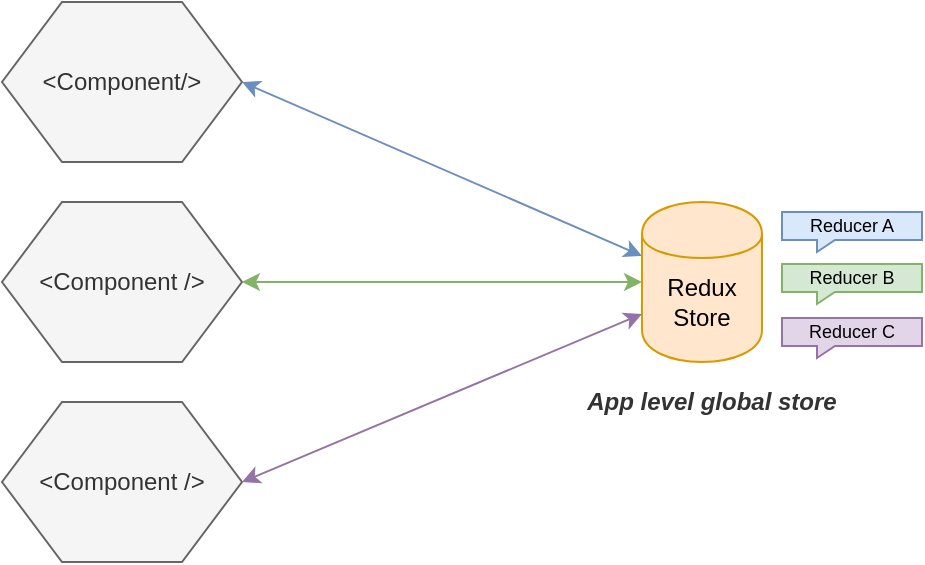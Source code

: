 <mxfile version="12.1.3" type="device" pages="1"><diagram id="HVbpuqEtCQ8jDgoJPjN8" name="Page-1"><mxGraphModel dx="808" dy="446" grid="1" gridSize="10" guides="1" tooltips="1" connect="1" arrows="1" fold="1" page="1" pageScale="1" pageWidth="850" pageHeight="1100" math="0" shadow="0"><root><mxCell id="0"/><mxCell id="1" parent="0"/><mxCell id="PBv7kpJJJQE5sqX7iIhm-1" value="&amp;lt;Component/&amp;gt;" style="shape=hexagon;perimeter=hexagonPerimeter2;whiteSpace=wrap;html=1;fillColor=#f5f5f5;strokeColor=#666666;fontColor=#333333;" vertex="1" parent="1"><mxGeometry x="200" y="230" width="120" height="80" as="geometry"/></mxCell><mxCell id="PBv7kpJJJQE5sqX7iIhm-2" value="&amp;lt;Component /&amp;gt;" style="shape=hexagon;perimeter=hexagonPerimeter2;whiteSpace=wrap;html=1;fillColor=#f5f5f5;strokeColor=#666666;fontColor=#333333;" vertex="1" parent="1"><mxGeometry x="200" y="330" width="120" height="80" as="geometry"/></mxCell><mxCell id="PBv7kpJJJQE5sqX7iIhm-3" value="&amp;lt;Component /&amp;gt;" style="shape=hexagon;perimeter=hexagonPerimeter2;whiteSpace=wrap;html=1;fillColor=#f5f5f5;strokeColor=#666666;fontColor=#333333;" vertex="1" parent="1"><mxGeometry x="200" y="430" width="120" height="80" as="geometry"/></mxCell><mxCell id="PBv7kpJJJQE5sqX7iIhm-4" value="" style="shape=cylinder;whiteSpace=wrap;html=1;boundedLbl=1;backgroundOutline=1;fillColor=#ffe6cc;strokeColor=#d79b00;" vertex="1" parent="1"><mxGeometry x="520" y="330" width="60" height="80" as="geometry"/></mxCell><mxCell id="PBv7kpJJJQE5sqX7iIhm-5" value="" style="endArrow=classic;startArrow=classic;html=1;fillColor=#dae8fc;strokeColor=#6c8ebf;exitX=1;exitY=0.5;exitDx=0;exitDy=0;" edge="1" parent="1" source="PBv7kpJJJQE5sqX7iIhm-1" target="PBv7kpJJJQE5sqX7iIhm-4"><mxGeometry width="50" height="50" relative="1" as="geometry"><mxPoint x="320" y="280" as="sourcePoint"/><mxPoint x="370" y="230" as="targetPoint"/></mxGeometry></mxCell><mxCell id="PBv7kpJJJQE5sqX7iIhm-6" value="" style="endArrow=classic;startArrow=classic;html=1;fillColor=#e1d5e7;strokeColor=#9673a6;entryX=0;entryY=0.7;entryDx=0;entryDy=0;" edge="1" parent="1" target="PBv7kpJJJQE5sqX7iIhm-4"><mxGeometry width="50" height="50" relative="1" as="geometry"><mxPoint x="320" y="470" as="sourcePoint"/><mxPoint x="520" y="548.261" as="targetPoint"/></mxGeometry></mxCell><mxCell id="PBv7kpJJJQE5sqX7iIhm-7" value="" style="endArrow=classic;startArrow=classic;html=1;fillColor=#d5e8d4;strokeColor=#82b366;entryX=0;entryY=0.5;entryDx=0;entryDy=0;" edge="1" parent="1" target="PBv7kpJJJQE5sqX7iIhm-4"><mxGeometry width="50" height="50" relative="1" as="geometry"><mxPoint x="320" y="370" as="sourcePoint"/><mxPoint x="520" y="448.261" as="targetPoint"/></mxGeometry></mxCell><mxCell id="PBv7kpJJJQE5sqX7iIhm-8" value="Redux Store" style="text;html=1;strokeColor=none;fillColor=none;align=center;verticalAlign=middle;whiteSpace=wrap;rounded=0;" vertex="1" parent="1"><mxGeometry x="530" y="370" width="40" height="20" as="geometry"/></mxCell><mxCell id="PBv7kpJJJQE5sqX7iIhm-9" value="&lt;b&gt;App level global store&lt;/b&gt;" style="text;html=1;strokeColor=none;fillColor=none;align=center;verticalAlign=middle;whiteSpace=wrap;rounded=0;fontStyle=2;fontColor=#333333;" vertex="1" parent="1"><mxGeometry x="490" y="420" width="130" height="20" as="geometry"/></mxCell><mxCell id="PBv7kpJJJQE5sqX7iIhm-10" value="Reducer A" style="shape=callout;whiteSpace=wrap;html=1;perimeter=calloutPerimeter;fillColor=#dae8fc;position2=0.25;size=6;position=0.25;strokeColor=#6c8ebf;fontSize=9;base=9;" vertex="1" parent="1"><mxGeometry x="590" y="335" width="70" height="20" as="geometry"/></mxCell><mxCell id="PBv7kpJJJQE5sqX7iIhm-11" value="Reducer B" style="shape=callout;whiteSpace=wrap;html=1;perimeter=calloutPerimeter;fillColor=#d5e8d4;position2=0.25;size=6;position=0.25;strokeColor=#82b366;fontSize=9;base=9;" vertex="1" parent="1"><mxGeometry x="590" y="361" width="70" height="20" as="geometry"/></mxCell><mxCell id="PBv7kpJJJQE5sqX7iIhm-12" value="Reducer C" style="shape=callout;whiteSpace=wrap;html=1;perimeter=calloutPerimeter;fillColor=#e1d5e7;position2=0.25;size=6;position=0.25;strokeColor=#9673a6;fontSize=9;base=9;" vertex="1" parent="1"><mxGeometry x="590" y="388" width="70" height="20" as="geometry"/></mxCell></root></mxGraphModel></diagram></mxfile>